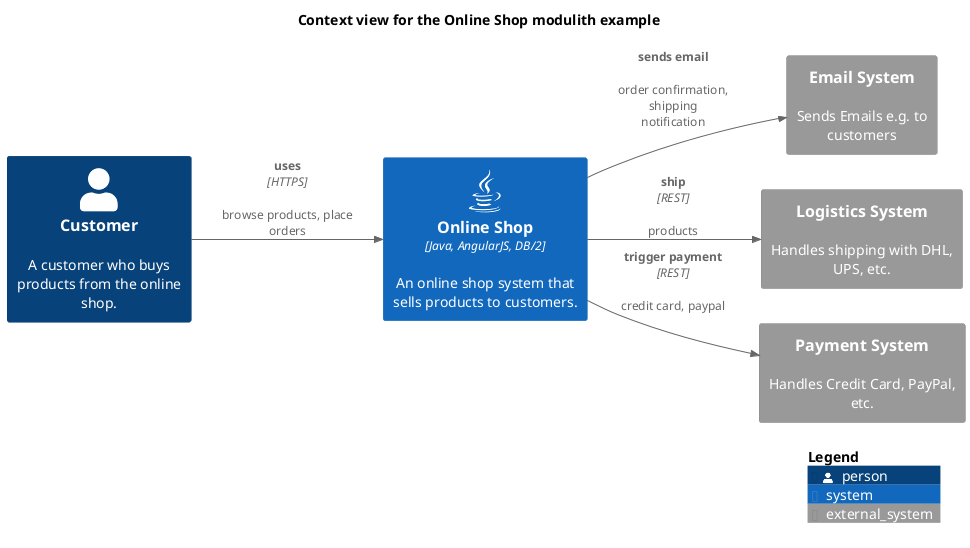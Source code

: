 @startuml context-view
!include <C4/C4_Context.puml>
!include <awslib14/AWSCommon>
!include <awslib14/AWSC4Integration>
!include <azure/AzureCommon>
!include <azure/AzureC4Integration>
!include <tupadr3/common>
!include <tupadr3/font-awesome-5/java>
!include <tupadr3/devicons2/angularjs>


LAYOUT_LEFT_RIGHT()




title Context view for the Online Shop modulith example
System_Ext(softwareDevelopment_architecture_example_modulith_emailSystem, "Email System", $descr="Sends Emails e.g. to customers")
Person(softwareDevelopment_architecture_example_modulith_customer, "Customer", $descr="A customer who buys products from the online shop.")
System(softwareDevelopment_architecture_example_modulith_onlineShopSystem, "Online Shop", $descr="An online shop system that sells products to customers.", $type="Java, AngularJS, DB/2", $sprite="java")
System_Ext(softwareDevelopment_architecture_example_modulith_logisticsSystem, "Logistics System", $descr="Handles shipping with DHL, UPS, etc.")
System_Ext(softwareDevelopment_architecture_example_modulith_paymentSystem, "Payment System", $descr="Handles Credit Card, PayPal, etc.")
Rel(softwareDevelopment_architecture_example_modulith_onlineShopSystem, softwareDevelopment_architecture_example_modulith_paymentSystem, "trigger payment", $descr="credit card, paypal", $techn="REST")
Rel(softwareDevelopment_architecture_example_modulith_onlineShopSystem, softwareDevelopment_architecture_example_modulith_emailSystem, "sends email", $descr="order confirmation, shipping notification")
Rel(softwareDevelopment_architecture_example_modulith_customer, softwareDevelopment_architecture_example_modulith_onlineShopSystem, "uses", $descr="browse products, place orders", $techn="HTTPS")
Rel(softwareDevelopment_architecture_example_modulith_onlineShopSystem, softwareDevelopment_architecture_example_modulith_logisticsSystem, "ship", $descr="products", $techn="REST")
SHOW_LEGEND()
@enduml
